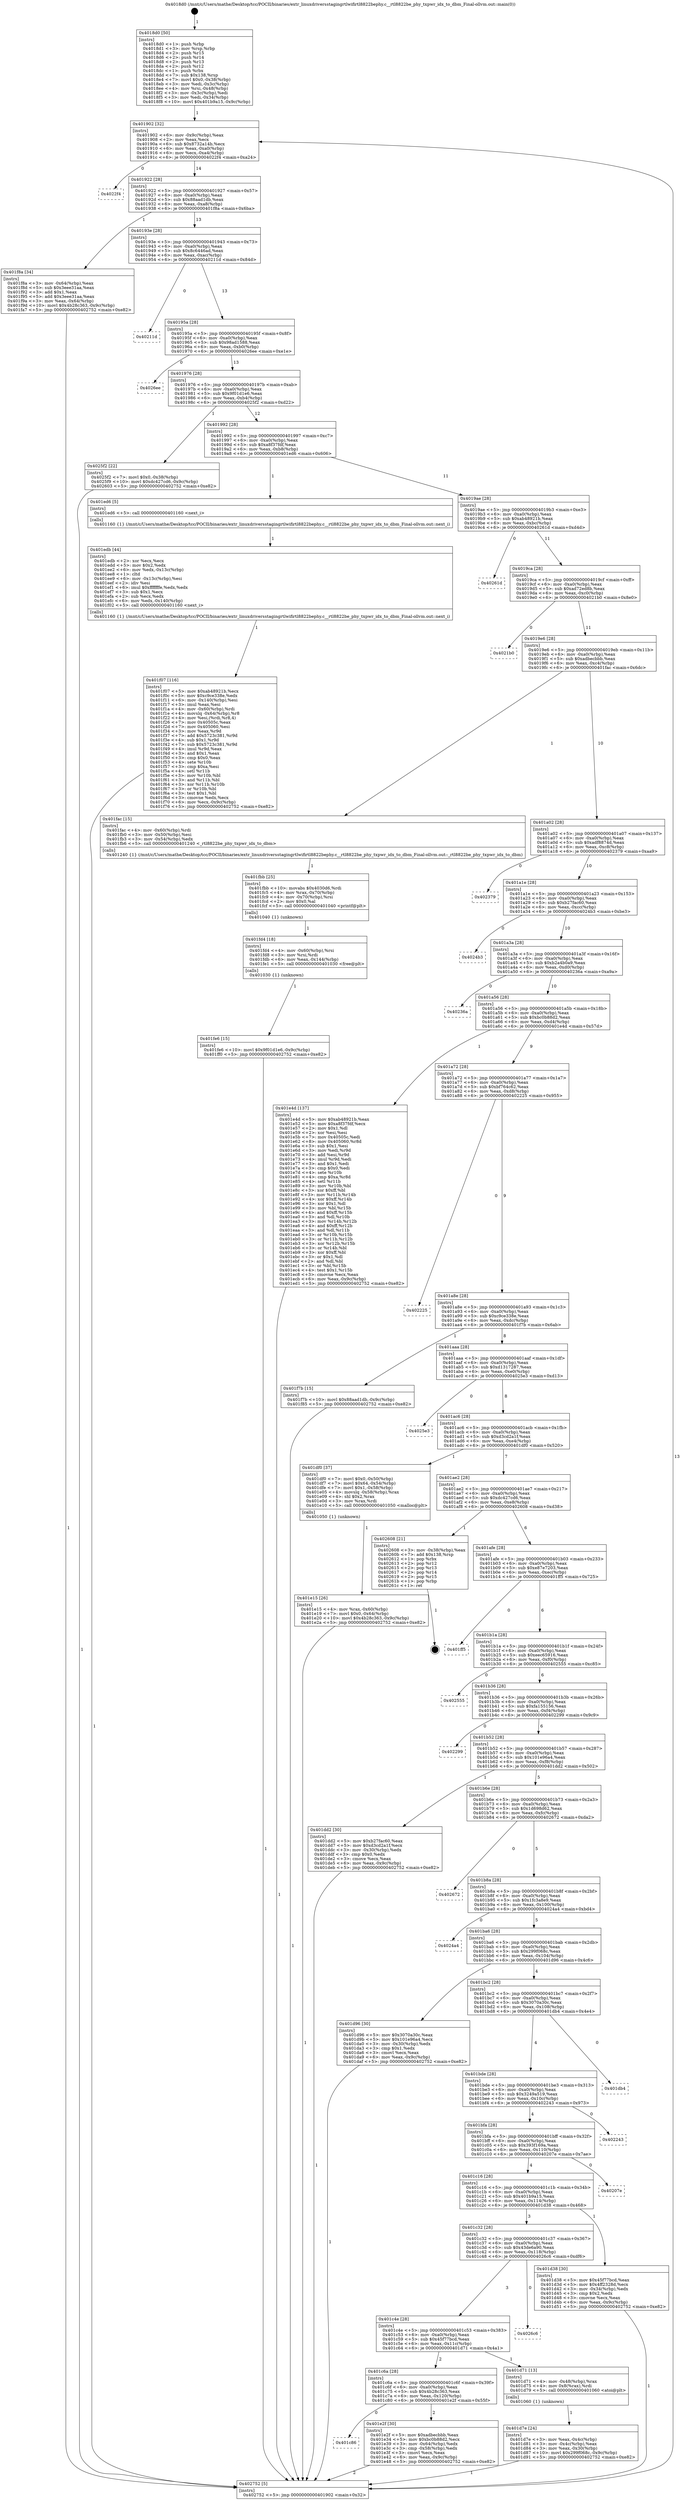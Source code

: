 digraph "0x4018d0" {
  label = "0x4018d0 (/mnt/c/Users/mathe/Desktop/tcc/POCII/binaries/extr_linuxdriversstagingrtlwifirtl8822bephy.c__rtl8822be_phy_txpwr_idx_to_dbm_Final-ollvm.out::main(0))"
  labelloc = "t"
  node[shape=record]

  Entry [label="",width=0.3,height=0.3,shape=circle,fillcolor=black,style=filled]
  "0x401902" [label="{
     0x401902 [32]\l
     | [instrs]\l
     &nbsp;&nbsp;0x401902 \<+6\>: mov -0x9c(%rbp),%eax\l
     &nbsp;&nbsp;0x401908 \<+2\>: mov %eax,%ecx\l
     &nbsp;&nbsp;0x40190a \<+6\>: sub $0x8732a14b,%ecx\l
     &nbsp;&nbsp;0x401910 \<+6\>: mov %eax,-0xa0(%rbp)\l
     &nbsp;&nbsp;0x401916 \<+6\>: mov %ecx,-0xa4(%rbp)\l
     &nbsp;&nbsp;0x40191c \<+6\>: je 00000000004022f4 \<main+0xa24\>\l
  }"]
  "0x4022f4" [label="{
     0x4022f4\l
  }", style=dashed]
  "0x401922" [label="{
     0x401922 [28]\l
     | [instrs]\l
     &nbsp;&nbsp;0x401922 \<+5\>: jmp 0000000000401927 \<main+0x57\>\l
     &nbsp;&nbsp;0x401927 \<+6\>: mov -0xa0(%rbp),%eax\l
     &nbsp;&nbsp;0x40192d \<+5\>: sub $0x88aad1db,%eax\l
     &nbsp;&nbsp;0x401932 \<+6\>: mov %eax,-0xa8(%rbp)\l
     &nbsp;&nbsp;0x401938 \<+6\>: je 0000000000401f8a \<main+0x6ba\>\l
  }"]
  Exit [label="",width=0.3,height=0.3,shape=circle,fillcolor=black,style=filled,peripheries=2]
  "0x401f8a" [label="{
     0x401f8a [34]\l
     | [instrs]\l
     &nbsp;&nbsp;0x401f8a \<+3\>: mov -0x64(%rbp),%eax\l
     &nbsp;&nbsp;0x401f8d \<+5\>: sub $0x3eee31aa,%eax\l
     &nbsp;&nbsp;0x401f92 \<+3\>: add $0x1,%eax\l
     &nbsp;&nbsp;0x401f95 \<+5\>: add $0x3eee31aa,%eax\l
     &nbsp;&nbsp;0x401f9a \<+3\>: mov %eax,-0x64(%rbp)\l
     &nbsp;&nbsp;0x401f9d \<+10\>: movl $0x4b28c363,-0x9c(%rbp)\l
     &nbsp;&nbsp;0x401fa7 \<+5\>: jmp 0000000000402752 \<main+0xe82\>\l
  }"]
  "0x40193e" [label="{
     0x40193e [28]\l
     | [instrs]\l
     &nbsp;&nbsp;0x40193e \<+5\>: jmp 0000000000401943 \<main+0x73\>\l
     &nbsp;&nbsp;0x401943 \<+6\>: mov -0xa0(%rbp),%eax\l
     &nbsp;&nbsp;0x401949 \<+5\>: sub $0x8c6446ad,%eax\l
     &nbsp;&nbsp;0x40194e \<+6\>: mov %eax,-0xac(%rbp)\l
     &nbsp;&nbsp;0x401954 \<+6\>: je 000000000040211d \<main+0x84d\>\l
  }"]
  "0x401fe6" [label="{
     0x401fe6 [15]\l
     | [instrs]\l
     &nbsp;&nbsp;0x401fe6 \<+10\>: movl $0x9f01d1e6,-0x9c(%rbp)\l
     &nbsp;&nbsp;0x401ff0 \<+5\>: jmp 0000000000402752 \<main+0xe82\>\l
  }"]
  "0x40211d" [label="{
     0x40211d\l
  }", style=dashed]
  "0x40195a" [label="{
     0x40195a [28]\l
     | [instrs]\l
     &nbsp;&nbsp;0x40195a \<+5\>: jmp 000000000040195f \<main+0x8f\>\l
     &nbsp;&nbsp;0x40195f \<+6\>: mov -0xa0(%rbp),%eax\l
     &nbsp;&nbsp;0x401965 \<+5\>: sub $0x98ad1588,%eax\l
     &nbsp;&nbsp;0x40196a \<+6\>: mov %eax,-0xb0(%rbp)\l
     &nbsp;&nbsp;0x401970 \<+6\>: je 00000000004026ee \<main+0xe1e\>\l
  }"]
  "0x401fd4" [label="{
     0x401fd4 [18]\l
     | [instrs]\l
     &nbsp;&nbsp;0x401fd4 \<+4\>: mov -0x60(%rbp),%rsi\l
     &nbsp;&nbsp;0x401fd8 \<+3\>: mov %rsi,%rdi\l
     &nbsp;&nbsp;0x401fdb \<+6\>: mov %eax,-0x144(%rbp)\l
     &nbsp;&nbsp;0x401fe1 \<+5\>: call 0000000000401030 \<free@plt\>\l
     | [calls]\l
     &nbsp;&nbsp;0x401030 \{1\} (unknown)\l
  }"]
  "0x4026ee" [label="{
     0x4026ee\l
  }", style=dashed]
  "0x401976" [label="{
     0x401976 [28]\l
     | [instrs]\l
     &nbsp;&nbsp;0x401976 \<+5\>: jmp 000000000040197b \<main+0xab\>\l
     &nbsp;&nbsp;0x40197b \<+6\>: mov -0xa0(%rbp),%eax\l
     &nbsp;&nbsp;0x401981 \<+5\>: sub $0x9f01d1e6,%eax\l
     &nbsp;&nbsp;0x401986 \<+6\>: mov %eax,-0xb4(%rbp)\l
     &nbsp;&nbsp;0x40198c \<+6\>: je 00000000004025f2 \<main+0xd22\>\l
  }"]
  "0x401fbb" [label="{
     0x401fbb [25]\l
     | [instrs]\l
     &nbsp;&nbsp;0x401fbb \<+10\>: movabs $0x4030d6,%rdi\l
     &nbsp;&nbsp;0x401fc5 \<+4\>: mov %rax,-0x70(%rbp)\l
     &nbsp;&nbsp;0x401fc9 \<+4\>: mov -0x70(%rbp),%rsi\l
     &nbsp;&nbsp;0x401fcd \<+2\>: mov $0x0,%al\l
     &nbsp;&nbsp;0x401fcf \<+5\>: call 0000000000401040 \<printf@plt\>\l
     | [calls]\l
     &nbsp;&nbsp;0x401040 \{1\} (unknown)\l
  }"]
  "0x4025f2" [label="{
     0x4025f2 [22]\l
     | [instrs]\l
     &nbsp;&nbsp;0x4025f2 \<+7\>: movl $0x0,-0x38(%rbp)\l
     &nbsp;&nbsp;0x4025f9 \<+10\>: movl $0xdc427cd6,-0x9c(%rbp)\l
     &nbsp;&nbsp;0x402603 \<+5\>: jmp 0000000000402752 \<main+0xe82\>\l
  }"]
  "0x401992" [label="{
     0x401992 [28]\l
     | [instrs]\l
     &nbsp;&nbsp;0x401992 \<+5\>: jmp 0000000000401997 \<main+0xc7\>\l
     &nbsp;&nbsp;0x401997 \<+6\>: mov -0xa0(%rbp),%eax\l
     &nbsp;&nbsp;0x40199d \<+5\>: sub $0xa8f37fdf,%eax\l
     &nbsp;&nbsp;0x4019a2 \<+6\>: mov %eax,-0xb8(%rbp)\l
     &nbsp;&nbsp;0x4019a8 \<+6\>: je 0000000000401ed6 \<main+0x606\>\l
  }"]
  "0x401f07" [label="{
     0x401f07 [116]\l
     | [instrs]\l
     &nbsp;&nbsp;0x401f07 \<+5\>: mov $0xab48921b,%ecx\l
     &nbsp;&nbsp;0x401f0c \<+5\>: mov $0xc9ce338e,%edx\l
     &nbsp;&nbsp;0x401f11 \<+6\>: mov -0x140(%rbp),%esi\l
     &nbsp;&nbsp;0x401f17 \<+3\>: imul %eax,%esi\l
     &nbsp;&nbsp;0x401f1a \<+4\>: mov -0x60(%rbp),%rdi\l
     &nbsp;&nbsp;0x401f1e \<+4\>: movslq -0x64(%rbp),%r8\l
     &nbsp;&nbsp;0x401f22 \<+4\>: mov %esi,(%rdi,%r8,4)\l
     &nbsp;&nbsp;0x401f26 \<+7\>: mov 0x40505c,%eax\l
     &nbsp;&nbsp;0x401f2d \<+7\>: mov 0x405060,%esi\l
     &nbsp;&nbsp;0x401f34 \<+3\>: mov %eax,%r9d\l
     &nbsp;&nbsp;0x401f37 \<+7\>: add $0x5723c381,%r9d\l
     &nbsp;&nbsp;0x401f3e \<+4\>: sub $0x1,%r9d\l
     &nbsp;&nbsp;0x401f42 \<+7\>: sub $0x5723c381,%r9d\l
     &nbsp;&nbsp;0x401f49 \<+4\>: imul %r9d,%eax\l
     &nbsp;&nbsp;0x401f4d \<+3\>: and $0x1,%eax\l
     &nbsp;&nbsp;0x401f50 \<+3\>: cmp $0x0,%eax\l
     &nbsp;&nbsp;0x401f53 \<+4\>: sete %r10b\l
     &nbsp;&nbsp;0x401f57 \<+3\>: cmp $0xa,%esi\l
     &nbsp;&nbsp;0x401f5a \<+4\>: setl %r11b\l
     &nbsp;&nbsp;0x401f5e \<+3\>: mov %r10b,%bl\l
     &nbsp;&nbsp;0x401f61 \<+3\>: and %r11b,%bl\l
     &nbsp;&nbsp;0x401f64 \<+3\>: xor %r11b,%r10b\l
     &nbsp;&nbsp;0x401f67 \<+3\>: or %r10b,%bl\l
     &nbsp;&nbsp;0x401f6a \<+3\>: test $0x1,%bl\l
     &nbsp;&nbsp;0x401f6d \<+3\>: cmovne %edx,%ecx\l
     &nbsp;&nbsp;0x401f70 \<+6\>: mov %ecx,-0x9c(%rbp)\l
     &nbsp;&nbsp;0x401f76 \<+5\>: jmp 0000000000402752 \<main+0xe82\>\l
  }"]
  "0x401ed6" [label="{
     0x401ed6 [5]\l
     | [instrs]\l
     &nbsp;&nbsp;0x401ed6 \<+5\>: call 0000000000401160 \<next_i\>\l
     | [calls]\l
     &nbsp;&nbsp;0x401160 \{1\} (/mnt/c/Users/mathe/Desktop/tcc/POCII/binaries/extr_linuxdriversstagingrtlwifirtl8822bephy.c__rtl8822be_phy_txpwr_idx_to_dbm_Final-ollvm.out::next_i)\l
  }"]
  "0x4019ae" [label="{
     0x4019ae [28]\l
     | [instrs]\l
     &nbsp;&nbsp;0x4019ae \<+5\>: jmp 00000000004019b3 \<main+0xe3\>\l
     &nbsp;&nbsp;0x4019b3 \<+6\>: mov -0xa0(%rbp),%eax\l
     &nbsp;&nbsp;0x4019b9 \<+5\>: sub $0xab48921b,%eax\l
     &nbsp;&nbsp;0x4019be \<+6\>: mov %eax,-0xbc(%rbp)\l
     &nbsp;&nbsp;0x4019c4 \<+6\>: je 000000000040261d \<main+0xd4d\>\l
  }"]
  "0x401edb" [label="{
     0x401edb [44]\l
     | [instrs]\l
     &nbsp;&nbsp;0x401edb \<+2\>: xor %ecx,%ecx\l
     &nbsp;&nbsp;0x401edd \<+5\>: mov $0x2,%edx\l
     &nbsp;&nbsp;0x401ee2 \<+6\>: mov %edx,-0x13c(%rbp)\l
     &nbsp;&nbsp;0x401ee8 \<+1\>: cltd\l
     &nbsp;&nbsp;0x401ee9 \<+6\>: mov -0x13c(%rbp),%esi\l
     &nbsp;&nbsp;0x401eef \<+2\>: idiv %esi\l
     &nbsp;&nbsp;0x401ef1 \<+6\>: imul $0xfffffffe,%edx,%edx\l
     &nbsp;&nbsp;0x401ef7 \<+3\>: sub $0x1,%ecx\l
     &nbsp;&nbsp;0x401efa \<+2\>: sub %ecx,%edx\l
     &nbsp;&nbsp;0x401efc \<+6\>: mov %edx,-0x140(%rbp)\l
     &nbsp;&nbsp;0x401f02 \<+5\>: call 0000000000401160 \<next_i\>\l
     | [calls]\l
     &nbsp;&nbsp;0x401160 \{1\} (/mnt/c/Users/mathe/Desktop/tcc/POCII/binaries/extr_linuxdriversstagingrtlwifirtl8822bephy.c__rtl8822be_phy_txpwr_idx_to_dbm_Final-ollvm.out::next_i)\l
  }"]
  "0x40261d" [label="{
     0x40261d\l
  }", style=dashed]
  "0x4019ca" [label="{
     0x4019ca [28]\l
     | [instrs]\l
     &nbsp;&nbsp;0x4019ca \<+5\>: jmp 00000000004019cf \<main+0xff\>\l
     &nbsp;&nbsp;0x4019cf \<+6\>: mov -0xa0(%rbp),%eax\l
     &nbsp;&nbsp;0x4019d5 \<+5\>: sub $0xad72ed8b,%eax\l
     &nbsp;&nbsp;0x4019da \<+6\>: mov %eax,-0xc0(%rbp)\l
     &nbsp;&nbsp;0x4019e0 \<+6\>: je 00000000004021b0 \<main+0x8e0\>\l
  }"]
  "0x401c86" [label="{
     0x401c86\l
  }", style=dashed]
  "0x4021b0" [label="{
     0x4021b0\l
  }", style=dashed]
  "0x4019e6" [label="{
     0x4019e6 [28]\l
     | [instrs]\l
     &nbsp;&nbsp;0x4019e6 \<+5\>: jmp 00000000004019eb \<main+0x11b\>\l
     &nbsp;&nbsp;0x4019eb \<+6\>: mov -0xa0(%rbp),%eax\l
     &nbsp;&nbsp;0x4019f1 \<+5\>: sub $0xadbecbbb,%eax\l
     &nbsp;&nbsp;0x4019f6 \<+6\>: mov %eax,-0xc4(%rbp)\l
     &nbsp;&nbsp;0x4019fc \<+6\>: je 0000000000401fac \<main+0x6dc\>\l
  }"]
  "0x401e2f" [label="{
     0x401e2f [30]\l
     | [instrs]\l
     &nbsp;&nbsp;0x401e2f \<+5\>: mov $0xadbecbbb,%eax\l
     &nbsp;&nbsp;0x401e34 \<+5\>: mov $0xbc0b88d2,%ecx\l
     &nbsp;&nbsp;0x401e39 \<+3\>: mov -0x64(%rbp),%edx\l
     &nbsp;&nbsp;0x401e3c \<+3\>: cmp -0x58(%rbp),%edx\l
     &nbsp;&nbsp;0x401e3f \<+3\>: cmovl %ecx,%eax\l
     &nbsp;&nbsp;0x401e42 \<+6\>: mov %eax,-0x9c(%rbp)\l
     &nbsp;&nbsp;0x401e48 \<+5\>: jmp 0000000000402752 \<main+0xe82\>\l
  }"]
  "0x401fac" [label="{
     0x401fac [15]\l
     | [instrs]\l
     &nbsp;&nbsp;0x401fac \<+4\>: mov -0x60(%rbp),%rdi\l
     &nbsp;&nbsp;0x401fb0 \<+3\>: mov -0x50(%rbp),%esi\l
     &nbsp;&nbsp;0x401fb3 \<+3\>: mov -0x54(%rbp),%edx\l
     &nbsp;&nbsp;0x401fb6 \<+5\>: call 0000000000401240 \<_rtl8822be_phy_txpwr_idx_to_dbm\>\l
     | [calls]\l
     &nbsp;&nbsp;0x401240 \{1\} (/mnt/c/Users/mathe/Desktop/tcc/POCII/binaries/extr_linuxdriversstagingrtlwifirtl8822bephy.c__rtl8822be_phy_txpwr_idx_to_dbm_Final-ollvm.out::_rtl8822be_phy_txpwr_idx_to_dbm)\l
  }"]
  "0x401a02" [label="{
     0x401a02 [28]\l
     | [instrs]\l
     &nbsp;&nbsp;0x401a02 \<+5\>: jmp 0000000000401a07 \<main+0x137\>\l
     &nbsp;&nbsp;0x401a07 \<+6\>: mov -0xa0(%rbp),%eax\l
     &nbsp;&nbsp;0x401a0d \<+5\>: sub $0xadf8874d,%eax\l
     &nbsp;&nbsp;0x401a12 \<+6\>: mov %eax,-0xc8(%rbp)\l
     &nbsp;&nbsp;0x401a18 \<+6\>: je 0000000000402379 \<main+0xaa9\>\l
  }"]
  "0x401e15" [label="{
     0x401e15 [26]\l
     | [instrs]\l
     &nbsp;&nbsp;0x401e15 \<+4\>: mov %rax,-0x60(%rbp)\l
     &nbsp;&nbsp;0x401e19 \<+7\>: movl $0x0,-0x64(%rbp)\l
     &nbsp;&nbsp;0x401e20 \<+10\>: movl $0x4b28c363,-0x9c(%rbp)\l
     &nbsp;&nbsp;0x401e2a \<+5\>: jmp 0000000000402752 \<main+0xe82\>\l
  }"]
  "0x402379" [label="{
     0x402379\l
  }", style=dashed]
  "0x401a1e" [label="{
     0x401a1e [28]\l
     | [instrs]\l
     &nbsp;&nbsp;0x401a1e \<+5\>: jmp 0000000000401a23 \<main+0x153\>\l
     &nbsp;&nbsp;0x401a23 \<+6\>: mov -0xa0(%rbp),%eax\l
     &nbsp;&nbsp;0x401a29 \<+5\>: sub $0xb27fac60,%eax\l
     &nbsp;&nbsp;0x401a2e \<+6\>: mov %eax,-0xcc(%rbp)\l
     &nbsp;&nbsp;0x401a34 \<+6\>: je 00000000004024b3 \<main+0xbe3\>\l
  }"]
  "0x401d7e" [label="{
     0x401d7e [24]\l
     | [instrs]\l
     &nbsp;&nbsp;0x401d7e \<+3\>: mov %eax,-0x4c(%rbp)\l
     &nbsp;&nbsp;0x401d81 \<+3\>: mov -0x4c(%rbp),%eax\l
     &nbsp;&nbsp;0x401d84 \<+3\>: mov %eax,-0x30(%rbp)\l
     &nbsp;&nbsp;0x401d87 \<+10\>: movl $0x299f068c,-0x9c(%rbp)\l
     &nbsp;&nbsp;0x401d91 \<+5\>: jmp 0000000000402752 \<main+0xe82\>\l
  }"]
  "0x4024b3" [label="{
     0x4024b3\l
  }", style=dashed]
  "0x401a3a" [label="{
     0x401a3a [28]\l
     | [instrs]\l
     &nbsp;&nbsp;0x401a3a \<+5\>: jmp 0000000000401a3f \<main+0x16f\>\l
     &nbsp;&nbsp;0x401a3f \<+6\>: mov -0xa0(%rbp),%eax\l
     &nbsp;&nbsp;0x401a45 \<+5\>: sub $0xb2a4b0a9,%eax\l
     &nbsp;&nbsp;0x401a4a \<+6\>: mov %eax,-0xd0(%rbp)\l
     &nbsp;&nbsp;0x401a50 \<+6\>: je 000000000040236a \<main+0xa9a\>\l
  }"]
  "0x401c6a" [label="{
     0x401c6a [28]\l
     | [instrs]\l
     &nbsp;&nbsp;0x401c6a \<+5\>: jmp 0000000000401c6f \<main+0x39f\>\l
     &nbsp;&nbsp;0x401c6f \<+6\>: mov -0xa0(%rbp),%eax\l
     &nbsp;&nbsp;0x401c75 \<+5\>: sub $0x4b28c363,%eax\l
     &nbsp;&nbsp;0x401c7a \<+6\>: mov %eax,-0x120(%rbp)\l
     &nbsp;&nbsp;0x401c80 \<+6\>: je 0000000000401e2f \<main+0x55f\>\l
  }"]
  "0x40236a" [label="{
     0x40236a\l
  }", style=dashed]
  "0x401a56" [label="{
     0x401a56 [28]\l
     | [instrs]\l
     &nbsp;&nbsp;0x401a56 \<+5\>: jmp 0000000000401a5b \<main+0x18b\>\l
     &nbsp;&nbsp;0x401a5b \<+6\>: mov -0xa0(%rbp),%eax\l
     &nbsp;&nbsp;0x401a61 \<+5\>: sub $0xbc0b88d2,%eax\l
     &nbsp;&nbsp;0x401a66 \<+6\>: mov %eax,-0xd4(%rbp)\l
     &nbsp;&nbsp;0x401a6c \<+6\>: je 0000000000401e4d \<main+0x57d\>\l
  }"]
  "0x401d71" [label="{
     0x401d71 [13]\l
     | [instrs]\l
     &nbsp;&nbsp;0x401d71 \<+4\>: mov -0x48(%rbp),%rax\l
     &nbsp;&nbsp;0x401d75 \<+4\>: mov 0x8(%rax),%rdi\l
     &nbsp;&nbsp;0x401d79 \<+5\>: call 0000000000401060 \<atoi@plt\>\l
     | [calls]\l
     &nbsp;&nbsp;0x401060 \{1\} (unknown)\l
  }"]
  "0x401e4d" [label="{
     0x401e4d [137]\l
     | [instrs]\l
     &nbsp;&nbsp;0x401e4d \<+5\>: mov $0xab48921b,%eax\l
     &nbsp;&nbsp;0x401e52 \<+5\>: mov $0xa8f37fdf,%ecx\l
     &nbsp;&nbsp;0x401e57 \<+2\>: mov $0x1,%dl\l
     &nbsp;&nbsp;0x401e59 \<+2\>: xor %esi,%esi\l
     &nbsp;&nbsp;0x401e5b \<+7\>: mov 0x40505c,%edi\l
     &nbsp;&nbsp;0x401e62 \<+8\>: mov 0x405060,%r8d\l
     &nbsp;&nbsp;0x401e6a \<+3\>: sub $0x1,%esi\l
     &nbsp;&nbsp;0x401e6d \<+3\>: mov %edi,%r9d\l
     &nbsp;&nbsp;0x401e70 \<+3\>: add %esi,%r9d\l
     &nbsp;&nbsp;0x401e73 \<+4\>: imul %r9d,%edi\l
     &nbsp;&nbsp;0x401e77 \<+3\>: and $0x1,%edi\l
     &nbsp;&nbsp;0x401e7a \<+3\>: cmp $0x0,%edi\l
     &nbsp;&nbsp;0x401e7d \<+4\>: sete %r10b\l
     &nbsp;&nbsp;0x401e81 \<+4\>: cmp $0xa,%r8d\l
     &nbsp;&nbsp;0x401e85 \<+4\>: setl %r11b\l
     &nbsp;&nbsp;0x401e89 \<+3\>: mov %r10b,%bl\l
     &nbsp;&nbsp;0x401e8c \<+3\>: xor $0xff,%bl\l
     &nbsp;&nbsp;0x401e8f \<+3\>: mov %r11b,%r14b\l
     &nbsp;&nbsp;0x401e92 \<+4\>: xor $0xff,%r14b\l
     &nbsp;&nbsp;0x401e96 \<+3\>: xor $0x1,%dl\l
     &nbsp;&nbsp;0x401e99 \<+3\>: mov %bl,%r15b\l
     &nbsp;&nbsp;0x401e9c \<+4\>: and $0xff,%r15b\l
     &nbsp;&nbsp;0x401ea0 \<+3\>: and %dl,%r10b\l
     &nbsp;&nbsp;0x401ea3 \<+3\>: mov %r14b,%r12b\l
     &nbsp;&nbsp;0x401ea6 \<+4\>: and $0xff,%r12b\l
     &nbsp;&nbsp;0x401eaa \<+3\>: and %dl,%r11b\l
     &nbsp;&nbsp;0x401ead \<+3\>: or %r10b,%r15b\l
     &nbsp;&nbsp;0x401eb0 \<+3\>: or %r11b,%r12b\l
     &nbsp;&nbsp;0x401eb3 \<+3\>: xor %r12b,%r15b\l
     &nbsp;&nbsp;0x401eb6 \<+3\>: or %r14b,%bl\l
     &nbsp;&nbsp;0x401eb9 \<+3\>: xor $0xff,%bl\l
     &nbsp;&nbsp;0x401ebc \<+3\>: or $0x1,%dl\l
     &nbsp;&nbsp;0x401ebf \<+2\>: and %dl,%bl\l
     &nbsp;&nbsp;0x401ec1 \<+3\>: or %bl,%r15b\l
     &nbsp;&nbsp;0x401ec4 \<+4\>: test $0x1,%r15b\l
     &nbsp;&nbsp;0x401ec8 \<+3\>: cmovne %ecx,%eax\l
     &nbsp;&nbsp;0x401ecb \<+6\>: mov %eax,-0x9c(%rbp)\l
     &nbsp;&nbsp;0x401ed1 \<+5\>: jmp 0000000000402752 \<main+0xe82\>\l
  }"]
  "0x401a72" [label="{
     0x401a72 [28]\l
     | [instrs]\l
     &nbsp;&nbsp;0x401a72 \<+5\>: jmp 0000000000401a77 \<main+0x1a7\>\l
     &nbsp;&nbsp;0x401a77 \<+6\>: mov -0xa0(%rbp),%eax\l
     &nbsp;&nbsp;0x401a7d \<+5\>: sub $0xbf764c62,%eax\l
     &nbsp;&nbsp;0x401a82 \<+6\>: mov %eax,-0xd8(%rbp)\l
     &nbsp;&nbsp;0x401a88 \<+6\>: je 0000000000402225 \<main+0x955\>\l
  }"]
  "0x401c4e" [label="{
     0x401c4e [28]\l
     | [instrs]\l
     &nbsp;&nbsp;0x401c4e \<+5\>: jmp 0000000000401c53 \<main+0x383\>\l
     &nbsp;&nbsp;0x401c53 \<+6\>: mov -0xa0(%rbp),%eax\l
     &nbsp;&nbsp;0x401c59 \<+5\>: sub $0x45f77bcd,%eax\l
     &nbsp;&nbsp;0x401c5e \<+6\>: mov %eax,-0x11c(%rbp)\l
     &nbsp;&nbsp;0x401c64 \<+6\>: je 0000000000401d71 \<main+0x4a1\>\l
  }"]
  "0x402225" [label="{
     0x402225\l
  }", style=dashed]
  "0x401a8e" [label="{
     0x401a8e [28]\l
     | [instrs]\l
     &nbsp;&nbsp;0x401a8e \<+5\>: jmp 0000000000401a93 \<main+0x1c3\>\l
     &nbsp;&nbsp;0x401a93 \<+6\>: mov -0xa0(%rbp),%eax\l
     &nbsp;&nbsp;0x401a99 \<+5\>: sub $0xc9ce338e,%eax\l
     &nbsp;&nbsp;0x401a9e \<+6\>: mov %eax,-0xdc(%rbp)\l
     &nbsp;&nbsp;0x401aa4 \<+6\>: je 0000000000401f7b \<main+0x6ab\>\l
  }"]
  "0x4026c6" [label="{
     0x4026c6\l
  }", style=dashed]
  "0x401f7b" [label="{
     0x401f7b [15]\l
     | [instrs]\l
     &nbsp;&nbsp;0x401f7b \<+10\>: movl $0x88aad1db,-0x9c(%rbp)\l
     &nbsp;&nbsp;0x401f85 \<+5\>: jmp 0000000000402752 \<main+0xe82\>\l
  }"]
  "0x401aaa" [label="{
     0x401aaa [28]\l
     | [instrs]\l
     &nbsp;&nbsp;0x401aaa \<+5\>: jmp 0000000000401aaf \<main+0x1df\>\l
     &nbsp;&nbsp;0x401aaf \<+6\>: mov -0xa0(%rbp),%eax\l
     &nbsp;&nbsp;0x401ab5 \<+5\>: sub $0xd1317287,%eax\l
     &nbsp;&nbsp;0x401aba \<+6\>: mov %eax,-0xe0(%rbp)\l
     &nbsp;&nbsp;0x401ac0 \<+6\>: je 00000000004025e3 \<main+0xd13\>\l
  }"]
  "0x4018d0" [label="{
     0x4018d0 [50]\l
     | [instrs]\l
     &nbsp;&nbsp;0x4018d0 \<+1\>: push %rbp\l
     &nbsp;&nbsp;0x4018d1 \<+3\>: mov %rsp,%rbp\l
     &nbsp;&nbsp;0x4018d4 \<+2\>: push %r15\l
     &nbsp;&nbsp;0x4018d6 \<+2\>: push %r14\l
     &nbsp;&nbsp;0x4018d8 \<+2\>: push %r13\l
     &nbsp;&nbsp;0x4018da \<+2\>: push %r12\l
     &nbsp;&nbsp;0x4018dc \<+1\>: push %rbx\l
     &nbsp;&nbsp;0x4018dd \<+7\>: sub $0x138,%rsp\l
     &nbsp;&nbsp;0x4018e4 \<+7\>: movl $0x0,-0x38(%rbp)\l
     &nbsp;&nbsp;0x4018eb \<+3\>: mov %edi,-0x3c(%rbp)\l
     &nbsp;&nbsp;0x4018ee \<+4\>: mov %rsi,-0x48(%rbp)\l
     &nbsp;&nbsp;0x4018f2 \<+3\>: mov -0x3c(%rbp),%edi\l
     &nbsp;&nbsp;0x4018f5 \<+3\>: mov %edi,-0x34(%rbp)\l
     &nbsp;&nbsp;0x4018f8 \<+10\>: movl $0x401b9a15,-0x9c(%rbp)\l
  }"]
  "0x4025e3" [label="{
     0x4025e3\l
  }", style=dashed]
  "0x401ac6" [label="{
     0x401ac6 [28]\l
     | [instrs]\l
     &nbsp;&nbsp;0x401ac6 \<+5\>: jmp 0000000000401acb \<main+0x1fb\>\l
     &nbsp;&nbsp;0x401acb \<+6\>: mov -0xa0(%rbp),%eax\l
     &nbsp;&nbsp;0x401ad1 \<+5\>: sub $0xd3cd2a1f,%eax\l
     &nbsp;&nbsp;0x401ad6 \<+6\>: mov %eax,-0xe4(%rbp)\l
     &nbsp;&nbsp;0x401adc \<+6\>: je 0000000000401df0 \<main+0x520\>\l
  }"]
  "0x402752" [label="{
     0x402752 [5]\l
     | [instrs]\l
     &nbsp;&nbsp;0x402752 \<+5\>: jmp 0000000000401902 \<main+0x32\>\l
  }"]
  "0x401df0" [label="{
     0x401df0 [37]\l
     | [instrs]\l
     &nbsp;&nbsp;0x401df0 \<+7\>: movl $0x0,-0x50(%rbp)\l
     &nbsp;&nbsp;0x401df7 \<+7\>: movl $0x64,-0x54(%rbp)\l
     &nbsp;&nbsp;0x401dfe \<+7\>: movl $0x1,-0x58(%rbp)\l
     &nbsp;&nbsp;0x401e05 \<+4\>: movslq -0x58(%rbp),%rax\l
     &nbsp;&nbsp;0x401e09 \<+4\>: shl $0x2,%rax\l
     &nbsp;&nbsp;0x401e0d \<+3\>: mov %rax,%rdi\l
     &nbsp;&nbsp;0x401e10 \<+5\>: call 0000000000401050 \<malloc@plt\>\l
     | [calls]\l
     &nbsp;&nbsp;0x401050 \{1\} (unknown)\l
  }"]
  "0x401ae2" [label="{
     0x401ae2 [28]\l
     | [instrs]\l
     &nbsp;&nbsp;0x401ae2 \<+5\>: jmp 0000000000401ae7 \<main+0x217\>\l
     &nbsp;&nbsp;0x401ae7 \<+6\>: mov -0xa0(%rbp),%eax\l
     &nbsp;&nbsp;0x401aed \<+5\>: sub $0xdc427cd6,%eax\l
     &nbsp;&nbsp;0x401af2 \<+6\>: mov %eax,-0xe8(%rbp)\l
     &nbsp;&nbsp;0x401af8 \<+6\>: je 0000000000402608 \<main+0xd38\>\l
  }"]
  "0x401c32" [label="{
     0x401c32 [28]\l
     | [instrs]\l
     &nbsp;&nbsp;0x401c32 \<+5\>: jmp 0000000000401c37 \<main+0x367\>\l
     &nbsp;&nbsp;0x401c37 \<+6\>: mov -0xa0(%rbp),%eax\l
     &nbsp;&nbsp;0x401c3d \<+5\>: sub $0x43de6a90,%eax\l
     &nbsp;&nbsp;0x401c42 \<+6\>: mov %eax,-0x118(%rbp)\l
     &nbsp;&nbsp;0x401c48 \<+6\>: je 00000000004026c6 \<main+0xdf6\>\l
  }"]
  "0x402608" [label="{
     0x402608 [21]\l
     | [instrs]\l
     &nbsp;&nbsp;0x402608 \<+3\>: mov -0x38(%rbp),%eax\l
     &nbsp;&nbsp;0x40260b \<+7\>: add $0x138,%rsp\l
     &nbsp;&nbsp;0x402612 \<+1\>: pop %rbx\l
     &nbsp;&nbsp;0x402613 \<+2\>: pop %r12\l
     &nbsp;&nbsp;0x402615 \<+2\>: pop %r13\l
     &nbsp;&nbsp;0x402617 \<+2\>: pop %r14\l
     &nbsp;&nbsp;0x402619 \<+2\>: pop %r15\l
     &nbsp;&nbsp;0x40261b \<+1\>: pop %rbp\l
     &nbsp;&nbsp;0x40261c \<+1\>: ret\l
  }"]
  "0x401afe" [label="{
     0x401afe [28]\l
     | [instrs]\l
     &nbsp;&nbsp;0x401afe \<+5\>: jmp 0000000000401b03 \<main+0x233\>\l
     &nbsp;&nbsp;0x401b03 \<+6\>: mov -0xa0(%rbp),%eax\l
     &nbsp;&nbsp;0x401b09 \<+5\>: sub $0xe87e7203,%eax\l
     &nbsp;&nbsp;0x401b0e \<+6\>: mov %eax,-0xec(%rbp)\l
     &nbsp;&nbsp;0x401b14 \<+6\>: je 0000000000401ff5 \<main+0x725\>\l
  }"]
  "0x401d38" [label="{
     0x401d38 [30]\l
     | [instrs]\l
     &nbsp;&nbsp;0x401d38 \<+5\>: mov $0x45f77bcd,%eax\l
     &nbsp;&nbsp;0x401d3d \<+5\>: mov $0x4ff2328d,%ecx\l
     &nbsp;&nbsp;0x401d42 \<+3\>: mov -0x34(%rbp),%edx\l
     &nbsp;&nbsp;0x401d45 \<+3\>: cmp $0x2,%edx\l
     &nbsp;&nbsp;0x401d48 \<+3\>: cmovne %ecx,%eax\l
     &nbsp;&nbsp;0x401d4b \<+6\>: mov %eax,-0x9c(%rbp)\l
     &nbsp;&nbsp;0x401d51 \<+5\>: jmp 0000000000402752 \<main+0xe82\>\l
  }"]
  "0x401ff5" [label="{
     0x401ff5\l
  }", style=dashed]
  "0x401b1a" [label="{
     0x401b1a [28]\l
     | [instrs]\l
     &nbsp;&nbsp;0x401b1a \<+5\>: jmp 0000000000401b1f \<main+0x24f\>\l
     &nbsp;&nbsp;0x401b1f \<+6\>: mov -0xa0(%rbp),%eax\l
     &nbsp;&nbsp;0x401b25 \<+5\>: sub $0xeec65916,%eax\l
     &nbsp;&nbsp;0x401b2a \<+6\>: mov %eax,-0xf0(%rbp)\l
     &nbsp;&nbsp;0x401b30 \<+6\>: je 0000000000402555 \<main+0xc85\>\l
  }"]
  "0x401c16" [label="{
     0x401c16 [28]\l
     | [instrs]\l
     &nbsp;&nbsp;0x401c16 \<+5\>: jmp 0000000000401c1b \<main+0x34b\>\l
     &nbsp;&nbsp;0x401c1b \<+6\>: mov -0xa0(%rbp),%eax\l
     &nbsp;&nbsp;0x401c21 \<+5\>: sub $0x401b9a15,%eax\l
     &nbsp;&nbsp;0x401c26 \<+6\>: mov %eax,-0x114(%rbp)\l
     &nbsp;&nbsp;0x401c2c \<+6\>: je 0000000000401d38 \<main+0x468\>\l
  }"]
  "0x402555" [label="{
     0x402555\l
  }", style=dashed]
  "0x401b36" [label="{
     0x401b36 [28]\l
     | [instrs]\l
     &nbsp;&nbsp;0x401b36 \<+5\>: jmp 0000000000401b3b \<main+0x26b\>\l
     &nbsp;&nbsp;0x401b3b \<+6\>: mov -0xa0(%rbp),%eax\l
     &nbsp;&nbsp;0x401b41 \<+5\>: sub $0xfa155156,%eax\l
     &nbsp;&nbsp;0x401b46 \<+6\>: mov %eax,-0xf4(%rbp)\l
     &nbsp;&nbsp;0x401b4c \<+6\>: je 0000000000402299 \<main+0x9c9\>\l
  }"]
  "0x40207e" [label="{
     0x40207e\l
  }", style=dashed]
  "0x402299" [label="{
     0x402299\l
  }", style=dashed]
  "0x401b52" [label="{
     0x401b52 [28]\l
     | [instrs]\l
     &nbsp;&nbsp;0x401b52 \<+5\>: jmp 0000000000401b57 \<main+0x287\>\l
     &nbsp;&nbsp;0x401b57 \<+6\>: mov -0xa0(%rbp),%eax\l
     &nbsp;&nbsp;0x401b5d \<+5\>: sub $0x101e96a4,%eax\l
     &nbsp;&nbsp;0x401b62 \<+6\>: mov %eax,-0xf8(%rbp)\l
     &nbsp;&nbsp;0x401b68 \<+6\>: je 0000000000401dd2 \<main+0x502\>\l
  }"]
  "0x401bfa" [label="{
     0x401bfa [28]\l
     | [instrs]\l
     &nbsp;&nbsp;0x401bfa \<+5\>: jmp 0000000000401bff \<main+0x32f\>\l
     &nbsp;&nbsp;0x401bff \<+6\>: mov -0xa0(%rbp),%eax\l
     &nbsp;&nbsp;0x401c05 \<+5\>: sub $0x393f169a,%eax\l
     &nbsp;&nbsp;0x401c0a \<+6\>: mov %eax,-0x110(%rbp)\l
     &nbsp;&nbsp;0x401c10 \<+6\>: je 000000000040207e \<main+0x7ae\>\l
  }"]
  "0x401dd2" [label="{
     0x401dd2 [30]\l
     | [instrs]\l
     &nbsp;&nbsp;0x401dd2 \<+5\>: mov $0xb27fac60,%eax\l
     &nbsp;&nbsp;0x401dd7 \<+5\>: mov $0xd3cd2a1f,%ecx\l
     &nbsp;&nbsp;0x401ddc \<+3\>: mov -0x30(%rbp),%edx\l
     &nbsp;&nbsp;0x401ddf \<+3\>: cmp $0x0,%edx\l
     &nbsp;&nbsp;0x401de2 \<+3\>: cmove %ecx,%eax\l
     &nbsp;&nbsp;0x401de5 \<+6\>: mov %eax,-0x9c(%rbp)\l
     &nbsp;&nbsp;0x401deb \<+5\>: jmp 0000000000402752 \<main+0xe82\>\l
  }"]
  "0x401b6e" [label="{
     0x401b6e [28]\l
     | [instrs]\l
     &nbsp;&nbsp;0x401b6e \<+5\>: jmp 0000000000401b73 \<main+0x2a3\>\l
     &nbsp;&nbsp;0x401b73 \<+6\>: mov -0xa0(%rbp),%eax\l
     &nbsp;&nbsp;0x401b79 \<+5\>: sub $0x1d698d62,%eax\l
     &nbsp;&nbsp;0x401b7e \<+6\>: mov %eax,-0xfc(%rbp)\l
     &nbsp;&nbsp;0x401b84 \<+6\>: je 0000000000402672 \<main+0xda2\>\l
  }"]
  "0x402243" [label="{
     0x402243\l
  }", style=dashed]
  "0x402672" [label="{
     0x402672\l
  }", style=dashed]
  "0x401b8a" [label="{
     0x401b8a [28]\l
     | [instrs]\l
     &nbsp;&nbsp;0x401b8a \<+5\>: jmp 0000000000401b8f \<main+0x2bf\>\l
     &nbsp;&nbsp;0x401b8f \<+6\>: mov -0xa0(%rbp),%eax\l
     &nbsp;&nbsp;0x401b95 \<+5\>: sub $0x1fc3a8e9,%eax\l
     &nbsp;&nbsp;0x401b9a \<+6\>: mov %eax,-0x100(%rbp)\l
     &nbsp;&nbsp;0x401ba0 \<+6\>: je 00000000004024a4 \<main+0xbd4\>\l
  }"]
  "0x401bde" [label="{
     0x401bde [28]\l
     | [instrs]\l
     &nbsp;&nbsp;0x401bde \<+5\>: jmp 0000000000401be3 \<main+0x313\>\l
     &nbsp;&nbsp;0x401be3 \<+6\>: mov -0xa0(%rbp),%eax\l
     &nbsp;&nbsp;0x401be9 \<+5\>: sub $0x3249a519,%eax\l
     &nbsp;&nbsp;0x401bee \<+6\>: mov %eax,-0x10c(%rbp)\l
     &nbsp;&nbsp;0x401bf4 \<+6\>: je 0000000000402243 \<main+0x973\>\l
  }"]
  "0x4024a4" [label="{
     0x4024a4\l
  }", style=dashed]
  "0x401ba6" [label="{
     0x401ba6 [28]\l
     | [instrs]\l
     &nbsp;&nbsp;0x401ba6 \<+5\>: jmp 0000000000401bab \<main+0x2db\>\l
     &nbsp;&nbsp;0x401bab \<+6\>: mov -0xa0(%rbp),%eax\l
     &nbsp;&nbsp;0x401bb1 \<+5\>: sub $0x299f068c,%eax\l
     &nbsp;&nbsp;0x401bb6 \<+6\>: mov %eax,-0x104(%rbp)\l
     &nbsp;&nbsp;0x401bbc \<+6\>: je 0000000000401d96 \<main+0x4c6\>\l
  }"]
  "0x401db4" [label="{
     0x401db4\l
  }", style=dashed]
  "0x401d96" [label="{
     0x401d96 [30]\l
     | [instrs]\l
     &nbsp;&nbsp;0x401d96 \<+5\>: mov $0x3070a30c,%eax\l
     &nbsp;&nbsp;0x401d9b \<+5\>: mov $0x101e96a4,%ecx\l
     &nbsp;&nbsp;0x401da0 \<+3\>: mov -0x30(%rbp),%edx\l
     &nbsp;&nbsp;0x401da3 \<+3\>: cmp $0x1,%edx\l
     &nbsp;&nbsp;0x401da6 \<+3\>: cmovl %ecx,%eax\l
     &nbsp;&nbsp;0x401da9 \<+6\>: mov %eax,-0x9c(%rbp)\l
     &nbsp;&nbsp;0x401daf \<+5\>: jmp 0000000000402752 \<main+0xe82\>\l
  }"]
  "0x401bc2" [label="{
     0x401bc2 [28]\l
     | [instrs]\l
     &nbsp;&nbsp;0x401bc2 \<+5\>: jmp 0000000000401bc7 \<main+0x2f7\>\l
     &nbsp;&nbsp;0x401bc7 \<+6\>: mov -0xa0(%rbp),%eax\l
     &nbsp;&nbsp;0x401bcd \<+5\>: sub $0x3070a30c,%eax\l
     &nbsp;&nbsp;0x401bd2 \<+6\>: mov %eax,-0x108(%rbp)\l
     &nbsp;&nbsp;0x401bd8 \<+6\>: je 0000000000401db4 \<main+0x4e4\>\l
  }"]
  Entry -> "0x4018d0" [label=" 1"]
  "0x401902" -> "0x4022f4" [label=" 0"]
  "0x401902" -> "0x401922" [label=" 14"]
  "0x402608" -> Exit [label=" 1"]
  "0x401922" -> "0x401f8a" [label=" 1"]
  "0x401922" -> "0x40193e" [label=" 13"]
  "0x4025f2" -> "0x402752" [label=" 1"]
  "0x40193e" -> "0x40211d" [label=" 0"]
  "0x40193e" -> "0x40195a" [label=" 13"]
  "0x401fe6" -> "0x402752" [label=" 1"]
  "0x40195a" -> "0x4026ee" [label=" 0"]
  "0x40195a" -> "0x401976" [label=" 13"]
  "0x401fd4" -> "0x401fe6" [label=" 1"]
  "0x401976" -> "0x4025f2" [label=" 1"]
  "0x401976" -> "0x401992" [label=" 12"]
  "0x401fbb" -> "0x401fd4" [label=" 1"]
  "0x401992" -> "0x401ed6" [label=" 1"]
  "0x401992" -> "0x4019ae" [label=" 11"]
  "0x401fac" -> "0x401fbb" [label=" 1"]
  "0x4019ae" -> "0x40261d" [label=" 0"]
  "0x4019ae" -> "0x4019ca" [label=" 11"]
  "0x401f8a" -> "0x402752" [label=" 1"]
  "0x4019ca" -> "0x4021b0" [label=" 0"]
  "0x4019ca" -> "0x4019e6" [label=" 11"]
  "0x401f7b" -> "0x402752" [label=" 1"]
  "0x4019e6" -> "0x401fac" [label=" 1"]
  "0x4019e6" -> "0x401a02" [label=" 10"]
  "0x401f07" -> "0x402752" [label=" 1"]
  "0x401a02" -> "0x402379" [label=" 0"]
  "0x401a02" -> "0x401a1e" [label=" 10"]
  "0x401ed6" -> "0x401edb" [label=" 1"]
  "0x401a1e" -> "0x4024b3" [label=" 0"]
  "0x401a1e" -> "0x401a3a" [label=" 10"]
  "0x401e4d" -> "0x402752" [label=" 1"]
  "0x401a3a" -> "0x40236a" [label=" 0"]
  "0x401a3a" -> "0x401a56" [label=" 10"]
  "0x401e2f" -> "0x402752" [label=" 2"]
  "0x401a56" -> "0x401e4d" [label=" 1"]
  "0x401a56" -> "0x401a72" [label=" 9"]
  "0x401c6a" -> "0x401c86" [label=" 0"]
  "0x401a72" -> "0x402225" [label=" 0"]
  "0x401a72" -> "0x401a8e" [label=" 9"]
  "0x401edb" -> "0x401f07" [label=" 1"]
  "0x401a8e" -> "0x401f7b" [label=" 1"]
  "0x401a8e" -> "0x401aaa" [label=" 8"]
  "0x401e15" -> "0x402752" [label=" 1"]
  "0x401aaa" -> "0x4025e3" [label=" 0"]
  "0x401aaa" -> "0x401ac6" [label=" 8"]
  "0x401dd2" -> "0x402752" [label=" 1"]
  "0x401ac6" -> "0x401df0" [label=" 1"]
  "0x401ac6" -> "0x401ae2" [label=" 7"]
  "0x401d96" -> "0x402752" [label=" 1"]
  "0x401ae2" -> "0x402608" [label=" 1"]
  "0x401ae2" -> "0x401afe" [label=" 6"]
  "0x401d7e" -> "0x402752" [label=" 1"]
  "0x401afe" -> "0x401ff5" [label=" 0"]
  "0x401afe" -> "0x401b1a" [label=" 6"]
  "0x401d71" -> "0x401d7e" [label=" 1"]
  "0x401b1a" -> "0x402555" [label=" 0"]
  "0x401b1a" -> "0x401b36" [label=" 6"]
  "0x401c4e" -> "0x401d71" [label=" 1"]
  "0x401b36" -> "0x402299" [label=" 0"]
  "0x401b36" -> "0x401b52" [label=" 6"]
  "0x401c6a" -> "0x401e2f" [label=" 2"]
  "0x401b52" -> "0x401dd2" [label=" 1"]
  "0x401b52" -> "0x401b6e" [label=" 5"]
  "0x401c32" -> "0x4026c6" [label=" 0"]
  "0x401b6e" -> "0x402672" [label=" 0"]
  "0x401b6e" -> "0x401b8a" [label=" 5"]
  "0x401df0" -> "0x401e15" [label=" 1"]
  "0x401b8a" -> "0x4024a4" [label=" 0"]
  "0x401b8a" -> "0x401ba6" [label=" 5"]
  "0x4018d0" -> "0x401902" [label=" 1"]
  "0x401ba6" -> "0x401d96" [label=" 1"]
  "0x401ba6" -> "0x401bc2" [label=" 4"]
  "0x401d38" -> "0x402752" [label=" 1"]
  "0x401bc2" -> "0x401db4" [label=" 0"]
  "0x401bc2" -> "0x401bde" [label=" 4"]
  "0x402752" -> "0x401902" [label=" 13"]
  "0x401bde" -> "0x402243" [label=" 0"]
  "0x401bde" -> "0x401bfa" [label=" 4"]
  "0x401c32" -> "0x401c4e" [label=" 3"]
  "0x401bfa" -> "0x40207e" [label=" 0"]
  "0x401bfa" -> "0x401c16" [label=" 4"]
  "0x401c4e" -> "0x401c6a" [label=" 2"]
  "0x401c16" -> "0x401d38" [label=" 1"]
  "0x401c16" -> "0x401c32" [label=" 3"]
}
